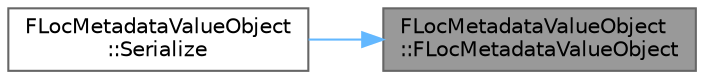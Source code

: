 digraph "FLocMetadataValueObject::FLocMetadataValueObject"
{
 // INTERACTIVE_SVG=YES
 // LATEX_PDF_SIZE
  bgcolor="transparent";
  edge [fontname=Helvetica,fontsize=10,labelfontname=Helvetica,labelfontsize=10];
  node [fontname=Helvetica,fontsize=10,shape=box,height=0.2,width=0.4];
  rankdir="RL";
  Node1 [id="Node000001",label="FLocMetadataValueObject\l::FLocMetadataValueObject",height=0.2,width=0.4,color="gray40", fillcolor="grey60", style="filled", fontcolor="black",tooltip=" "];
  Node1 -> Node2 [id="edge1_Node000001_Node000002",dir="back",color="steelblue1",style="solid",tooltip=" "];
  Node2 [id="Node000002",label="FLocMetadataValueObject\l::Serialize",height=0.2,width=0.4,color="grey40", fillcolor="white", style="filled",URL="$dd/de7/classFLocMetadataValueObject.html#a35f51d5490654dbb8475fa048f7caaf0",tooltip=" "];
}
